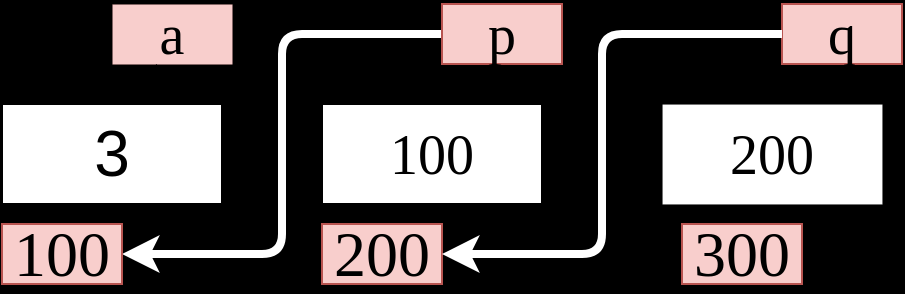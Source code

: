 <mxfile>
    <diagram id="6EFSu4ZstcDFo1c1iw8K" name="Page-1">
        <mxGraphModel dx="1414" dy="478" grid="1" gridSize="10" guides="1" tooltips="1" connect="1" arrows="1" fold="1" page="1" pageScale="1" pageWidth="850" pageHeight="1100" background="#000000" math="0" shadow="0">
            <root>
                <mxCell id="0"/>
                <mxCell id="1" parent="0"/>
                <mxCell id="2" value="&lt;font style=&quot;font-size: 32px&quot;&gt;3&lt;/font&gt;" style="rounded=0;whiteSpace=wrap;html=1;" vertex="1" parent="1">
                    <mxGeometry x="-540" y="110" width="110" height="50" as="geometry"/>
                </mxCell>
                <mxCell id="15" value="" style="edgeStyle=none;html=1;fontFamily=Times New Roman;fontSize=32;strokeWidth=4;" edge="1" parent="1" source="3" target="2">
                    <mxGeometry relative="1" as="geometry"/>
                </mxCell>
                <mxCell id="3" value="&lt;span style=&quot;font-family: &amp;#34;times new roman&amp;#34; ; font-size: 28px&quot;&gt;100&lt;/span&gt;" style="rounded=0;whiteSpace=wrap;html=1;" vertex="1" parent="1">
                    <mxGeometry x="-380" y="110" width="110" height="50" as="geometry"/>
                </mxCell>
                <mxCell id="4" value="a" style="text;html=1;align=center;verticalAlign=middle;whiteSpace=wrap;rounded=0;fillColor=#f8cecc;strokeColor=#b85450;strokeWidth=0;gradientColor=none;fontFamily=Times New Roman;fontSize=28;" vertex="1" parent="1">
                    <mxGeometry x="-485" y="60" width="60" height="30" as="geometry"/>
                </mxCell>
                <mxCell id="5" value="" style="edgeStyle=none;html=1;" edge="1" parent="1" source="2" target="4">
                    <mxGeometry relative="1" as="geometry"/>
                </mxCell>
                <mxCell id="14" style="edgeStyle=none;html=1;exitX=0;exitY=0.5;exitDx=0;exitDy=0;entryX=1;entryY=0.5;entryDx=0;entryDy=0;fontFamily=Times New Roman;fontSize=32;strokeWidth=4;fillColor=#ffe6cc;strokeColor=#FFFFFF;" edge="1" parent="1" source="6" target="11">
                    <mxGeometry relative="1" as="geometry">
                        <Array as="points">
                            <mxPoint x="-400" y="75"/>
                            <mxPoint x="-400" y="185"/>
                        </Array>
                    </mxGeometry>
                </mxCell>
                <mxCell id="6" value="Text" style="text;html=1;strokeColor=none;fillColor=none;align=center;verticalAlign=middle;whiteSpace=wrap;rounded=0;" vertex="1" parent="1">
                    <mxGeometry x="-320" y="60" width="60" height="30" as="geometry"/>
                </mxCell>
                <mxCell id="8" value="p" style="text;html=1;strokeColor=#b85450;fillColor=#f8cecc;align=center;verticalAlign=middle;whiteSpace=wrap;rounded=0;fontFamily=Times New Roman;fontSize=28;" vertex="1" parent="1">
                    <mxGeometry x="-320" y="60" width="60" height="30" as="geometry"/>
                </mxCell>
                <mxCell id="9" value="200" style="rounded=0;whiteSpace=wrap;html=1;fontFamily=Times New Roman;fontSize=28;strokeWidth=0;gradientColor=none;" vertex="1" parent="1">
                    <mxGeometry x="-210" y="110" width="110" height="50" as="geometry"/>
                </mxCell>
                <mxCell id="10" value="q" style="text;html=1;strokeColor=#b85450;fillColor=#f8cecc;align=center;verticalAlign=middle;whiteSpace=wrap;rounded=0;fontFamily=Times New Roman;fontSize=28;" vertex="1" parent="1">
                    <mxGeometry x="-150" y="60" width="60" height="30" as="geometry"/>
                </mxCell>
                <mxCell id="11" value="100" style="text;html=1;strokeColor=#b85450;fillColor=#f8cecc;align=center;verticalAlign=middle;whiteSpace=wrap;rounded=0;fontFamily=Times New Roman;fontSize=32;" vertex="1" parent="1">
                    <mxGeometry x="-540" y="170" width="60" height="30" as="geometry"/>
                </mxCell>
                <mxCell id="12" value="200" style="text;html=1;strokeColor=#b85450;fillColor=#f8cecc;align=center;verticalAlign=middle;whiteSpace=wrap;rounded=0;fontFamily=Times New Roman;fontSize=32;" vertex="1" parent="1">
                    <mxGeometry x="-380" y="170" width="60" height="30" as="geometry"/>
                </mxCell>
                <mxCell id="13" value="300" style="text;html=1;strokeColor=#b85450;fillColor=#f8cecc;align=center;verticalAlign=middle;whiteSpace=wrap;rounded=0;fontFamily=Times New Roman;fontSize=32;" vertex="1" parent="1">
                    <mxGeometry x="-200" y="170" width="60" height="30" as="geometry"/>
                </mxCell>
                <mxCell id="16" style="edgeStyle=none;html=1;exitX=0;exitY=0.5;exitDx=0;exitDy=0;entryX=1;entryY=0.5;entryDx=0;entryDy=0;fontFamily=Times New Roman;fontSize=32;strokeWidth=4;fillColor=#ffe6cc;strokeColor=#FFFFFF;" edge="1" parent="1" source="10">
                    <mxGeometry relative="1" as="geometry">
                        <mxPoint x="-160" y="75" as="sourcePoint"/>
                        <mxPoint x="-320" y="185" as="targetPoint"/>
                        <Array as="points">
                            <mxPoint x="-240" y="75"/>
                            <mxPoint x="-240" y="185"/>
                        </Array>
                    </mxGeometry>
                </mxCell>
            </root>
        </mxGraphModel>
    </diagram>
</mxfile>